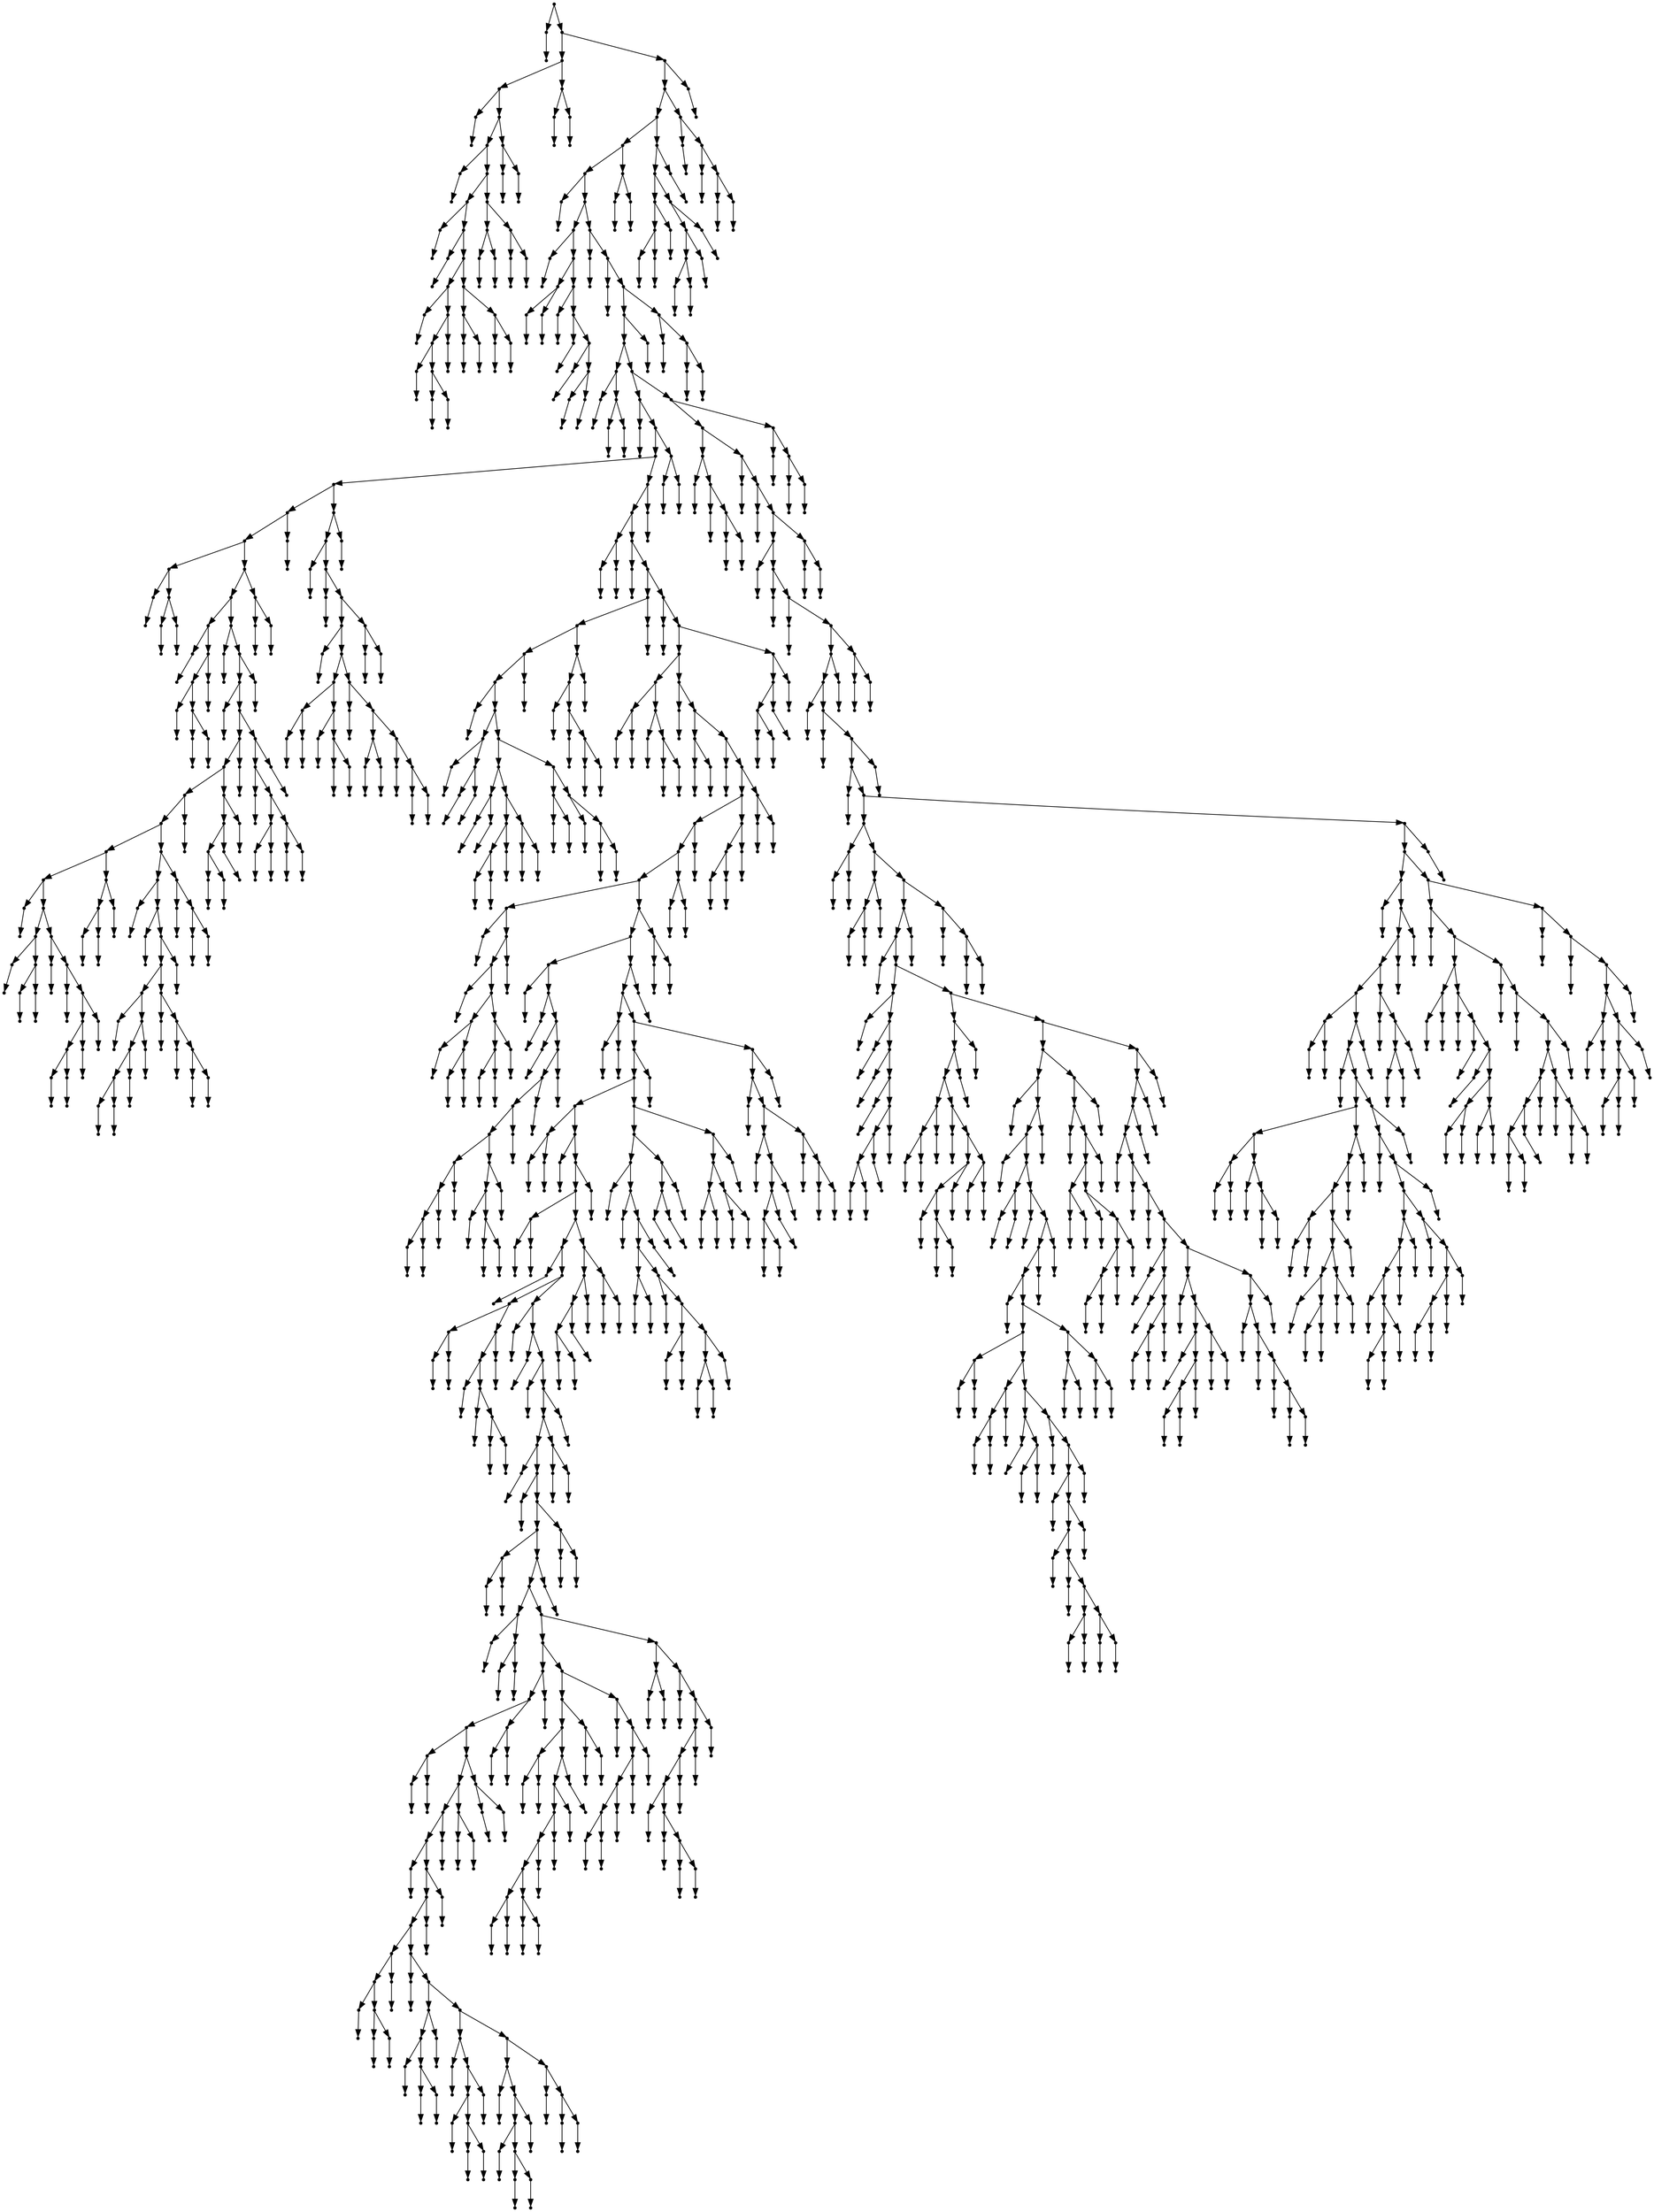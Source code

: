 digraph {
  1561 [shape=point];
  1 [shape=point];
  0 [shape=point];
  1560 [shape=point];
  63 [shape=point];
  57 [shape=point];
  3 [shape=point];
  2 [shape=point];
  56 [shape=point];
  50 [shape=point];
  5 [shape=point];
  4 [shape=point];
  49 [shape=point];
  37 [shape=point];
  7 [shape=point];
  6 [shape=point];
  36 [shape=point];
  9 [shape=point];
  8 [shape=point];
  35 [shape=point];
  23 [shape=point];
  11 [shape=point];
  10 [shape=point];
  22 [shape=point];
  19 [shape=point];
  13 [shape=point];
  12 [shape=point];
  18 [shape=point];
  15 [shape=point];
  14 [shape=point];
  17 [shape=point];
  16 [shape=point];
  21 [shape=point];
  20 [shape=point];
  34 [shape=point];
  28 [shape=point];
  25 [shape=point];
  24 [shape=point];
  27 [shape=point];
  26 [shape=point];
  33 [shape=point];
  30 [shape=point];
  29 [shape=point];
  32 [shape=point];
  31 [shape=point];
  48 [shape=point];
  42 [shape=point];
  39 [shape=point];
  38 [shape=point];
  41 [shape=point];
  40 [shape=point];
  47 [shape=point];
  44 [shape=point];
  43 [shape=point];
  46 [shape=point];
  45 [shape=point];
  55 [shape=point];
  52 [shape=point];
  51 [shape=point];
  54 [shape=point];
  53 [shape=point];
  62 [shape=point];
  59 [shape=point];
  58 [shape=point];
  61 [shape=point];
  60 [shape=point];
  1559 [shape=point];
  1556 [shape=point];
  1544 [shape=point];
  1520 [shape=point];
  1514 [shape=point];
  65 [shape=point];
  64 [shape=point];
  1513 [shape=point];
  88 [shape=point];
  67 [shape=point];
  66 [shape=point];
  87 [shape=point];
  72 [shape=point];
  69 [shape=point];
  68 [shape=point];
  71 [shape=point];
  70 [shape=point];
  86 [shape=point];
  74 [shape=point];
  73 [shape=point];
  85 [shape=point];
  76 [shape=point];
  75 [shape=point];
  84 [shape=point];
  78 [shape=point];
  77 [shape=point];
  83 [shape=point];
  80 [shape=point];
  79 [shape=point];
  82 [shape=point];
  81 [shape=point];
  1512 [shape=point];
  90 [shape=point];
  89 [shape=point];
  1511 [shape=point];
  92 [shape=point];
  91 [shape=point];
  1510 [shape=point];
  1501 [shape=point];
  1498 [shape=point];
  100 [shape=point];
  94 [shape=point];
  93 [shape=point];
  99 [shape=point];
  96 [shape=point];
  95 [shape=point];
  98 [shape=point];
  97 [shape=point];
  1497 [shape=point];
  939 [shape=point];
  102 [shape=point];
  101 [shape=point];
  938 [shape=point];
  932 [shape=point];
  314 [shape=point];
  263 [shape=point];
  260 [shape=point];
  110 [shape=point];
  104 [shape=point];
  103 [shape=point];
  109 [shape=point];
  106 [shape=point];
  105 [shape=point];
  108 [shape=point];
  107 [shape=point];
  259 [shape=point];
  253 [shape=point];
  124 [shape=point];
  112 [shape=point];
  111 [shape=point];
  123 [shape=point];
  120 [shape=point];
  114 [shape=point];
  113 [shape=point];
  119 [shape=point];
  116 [shape=point];
  115 [shape=point];
  118 [shape=point];
  117 [shape=point];
  122 [shape=point];
  121 [shape=point];
  252 [shape=point];
  126 [shape=point];
  125 [shape=point];
  251 [shape=point];
  248 [shape=point];
  128 [shape=point];
  127 [shape=point];
  247 [shape=point];
  229 [shape=point];
  226 [shape=point];
  214 [shape=point];
  211 [shape=point];
  166 [shape=point];
  157 [shape=point];
  130 [shape=point];
  129 [shape=point];
  156 [shape=point];
  138 [shape=point];
  132 [shape=point];
  131 [shape=point];
  137 [shape=point];
  134 [shape=point];
  133 [shape=point];
  136 [shape=point];
  135 [shape=point];
  155 [shape=point];
  140 [shape=point];
  139 [shape=point];
  154 [shape=point];
  142 [shape=point];
  141 [shape=point];
  153 [shape=point];
  150 [shape=point];
  147 [shape=point];
  144 [shape=point];
  143 [shape=point];
  146 [shape=point];
  145 [shape=point];
  149 [shape=point];
  148 [shape=point];
  152 [shape=point];
  151 [shape=point];
  165 [shape=point];
  162 [shape=point];
  159 [shape=point];
  158 [shape=point];
  161 [shape=point];
  160 [shape=point];
  164 [shape=point];
  163 [shape=point];
  210 [shape=point];
  201 [shape=point];
  168 [shape=point];
  167 [shape=point];
  200 [shape=point];
  170 [shape=point];
  169 [shape=point];
  199 [shape=point];
  196 [shape=point];
  184 [shape=point];
  172 [shape=point];
  171 [shape=point];
  183 [shape=point];
  180 [shape=point];
  177 [shape=point];
  174 [shape=point];
  173 [shape=point];
  176 [shape=point];
  175 [shape=point];
  179 [shape=point];
  178 [shape=point];
  182 [shape=point];
  181 [shape=point];
  195 [shape=point];
  186 [shape=point];
  185 [shape=point];
  194 [shape=point];
  188 [shape=point];
  187 [shape=point];
  193 [shape=point];
  190 [shape=point];
  189 [shape=point];
  192 [shape=point];
  191 [shape=point];
  198 [shape=point];
  197 [shape=point];
  209 [shape=point];
  203 [shape=point];
  202 [shape=point];
  208 [shape=point];
  205 [shape=point];
  204 [shape=point];
  207 [shape=point];
  206 [shape=point];
  213 [shape=point];
  212 [shape=point];
  225 [shape=point];
  222 [shape=point];
  219 [shape=point];
  216 [shape=point];
  215 [shape=point];
  218 [shape=point];
  217 [shape=point];
  221 [shape=point];
  220 [shape=point];
  224 [shape=point];
  223 [shape=point];
  228 [shape=point];
  227 [shape=point];
  246 [shape=point];
  243 [shape=point];
  231 [shape=point];
  230 [shape=point];
  242 [shape=point];
  236 [shape=point];
  233 [shape=point];
  232 [shape=point];
  235 [shape=point];
  234 [shape=point];
  241 [shape=point];
  238 [shape=point];
  237 [shape=point];
  240 [shape=point];
  239 [shape=point];
  245 [shape=point];
  244 [shape=point];
  250 [shape=point];
  249 [shape=point];
  258 [shape=point];
  255 [shape=point];
  254 [shape=point];
  257 [shape=point];
  256 [shape=point];
  262 [shape=point];
  261 [shape=point];
  313 [shape=point];
  310 [shape=point];
  265 [shape=point];
  264 [shape=point];
  309 [shape=point];
  267 [shape=point];
  266 [shape=point];
  308 [shape=point];
  302 [shape=point];
  269 [shape=point];
  268 [shape=point];
  301 [shape=point];
  283 [shape=point];
  274 [shape=point];
  271 [shape=point];
  270 [shape=point];
  273 [shape=point];
  272 [shape=point];
  282 [shape=point];
  276 [shape=point];
  275 [shape=point];
  281 [shape=point];
  278 [shape=point];
  277 [shape=point];
  280 [shape=point];
  279 [shape=point];
  300 [shape=point];
  285 [shape=point];
  284 [shape=point];
  299 [shape=point];
  290 [shape=point];
  287 [shape=point];
  286 [shape=point];
  289 [shape=point];
  288 [shape=point];
  298 [shape=point];
  292 [shape=point];
  291 [shape=point];
  297 [shape=point];
  294 [shape=point];
  293 [shape=point];
  296 [shape=point];
  295 [shape=point];
  307 [shape=point];
  304 [shape=point];
  303 [shape=point];
  306 [shape=point];
  305 [shape=point];
  312 [shape=point];
  311 [shape=point];
  931 [shape=point];
  928 [shape=point];
  319 [shape=point];
  316 [shape=point];
  315 [shape=point];
  318 [shape=point];
  317 [shape=point];
  927 [shape=point];
  321 [shape=point];
  320 [shape=point];
  926 [shape=point];
  389 [shape=point];
  386 [shape=point];
  371 [shape=point];
  368 [shape=point];
  323 [shape=point];
  322 [shape=point];
  367 [shape=point];
  331 [shape=point];
  325 [shape=point];
  324 [shape=point];
  330 [shape=point];
  327 [shape=point];
  326 [shape=point];
  329 [shape=point];
  328 [shape=point];
  366 [shape=point];
  351 [shape=point];
  336 [shape=point];
  333 [shape=point];
  332 [shape=point];
  335 [shape=point];
  334 [shape=point];
  350 [shape=point];
  344 [shape=point];
  341 [shape=point];
  338 [shape=point];
  337 [shape=point];
  340 [shape=point];
  339 [shape=point];
  343 [shape=point];
  342 [shape=point];
  349 [shape=point];
  346 [shape=point];
  345 [shape=point];
  348 [shape=point];
  347 [shape=point];
  365 [shape=point];
  356 [shape=point];
  353 [shape=point];
  352 [shape=point];
  355 [shape=point];
  354 [shape=point];
  364 [shape=point];
  358 [shape=point];
  357 [shape=point];
  363 [shape=point];
  360 [shape=point];
  359 [shape=point];
  362 [shape=point];
  361 [shape=point];
  370 [shape=point];
  369 [shape=point];
  385 [shape=point];
  382 [shape=point];
  373 [shape=point];
  372 [shape=point];
  381 [shape=point];
  375 [shape=point];
  374 [shape=point];
  380 [shape=point];
  377 [shape=point];
  376 [shape=point];
  379 [shape=point];
  378 [shape=point];
  384 [shape=point];
  383 [shape=point];
  388 [shape=point];
  387 [shape=point];
  925 [shape=point];
  391 [shape=point];
  390 [shape=point];
  924 [shape=point];
  912 [shape=point];
  405 [shape=point];
  396 [shape=point];
  393 [shape=point];
  392 [shape=point];
  395 [shape=point];
  394 [shape=point];
  404 [shape=point];
  398 [shape=point];
  397 [shape=point];
  403 [shape=point];
  400 [shape=point];
  399 [shape=point];
  402 [shape=point];
  401 [shape=point];
  911 [shape=point];
  407 [shape=point];
  406 [shape=point];
  910 [shape=point];
  412 [shape=point];
  409 [shape=point];
  408 [shape=point];
  411 [shape=point];
  410 [shape=point];
  909 [shape=point];
  414 [shape=point];
  413 [shape=point];
  908 [shape=point];
  902 [shape=point];
  893 [shape=point];
  890 [shape=point];
  884 [shape=point];
  440 [shape=point];
  416 [shape=point];
  415 [shape=point];
  439 [shape=point];
  436 [shape=point];
  418 [shape=point];
  417 [shape=point];
  435 [shape=point];
  426 [shape=point];
  420 [shape=point];
  419 [shape=point];
  425 [shape=point];
  422 [shape=point];
  421 [shape=point];
  424 [shape=point];
  423 [shape=point];
  434 [shape=point];
  431 [shape=point];
  428 [shape=point];
  427 [shape=point];
  430 [shape=point];
  429 [shape=point];
  433 [shape=point];
  432 [shape=point];
  438 [shape=point];
  437 [shape=point];
  883 [shape=point];
  877 [shape=point];
  481 [shape=point];
  442 [shape=point];
  441 [shape=point];
  480 [shape=point];
  444 [shape=point];
  443 [shape=point];
  479 [shape=point];
  446 [shape=point];
  445 [shape=point];
  478 [shape=point];
  475 [shape=point];
  472 [shape=point];
  469 [shape=point];
  457 [shape=point];
  454 [shape=point];
  451 [shape=point];
  448 [shape=point];
  447 [shape=point];
  450 [shape=point];
  449 [shape=point];
  453 [shape=point];
  452 [shape=point];
  456 [shape=point];
  455 [shape=point];
  468 [shape=point];
  465 [shape=point];
  459 [shape=point];
  458 [shape=point];
  464 [shape=point];
  461 [shape=point];
  460 [shape=point];
  463 [shape=point];
  462 [shape=point];
  467 [shape=point];
  466 [shape=point];
  471 [shape=point];
  470 [shape=point];
  474 [shape=point];
  473 [shape=point];
  477 [shape=point];
  476 [shape=point];
  876 [shape=point];
  873 [shape=point];
  486 [shape=point];
  483 [shape=point];
  482 [shape=point];
  485 [shape=point];
  484 [shape=point];
  872 [shape=point];
  842 [shape=point];
  839 [shape=point];
  782 [shape=point];
  491 [shape=point];
  488 [shape=point];
  487 [shape=point];
  490 [shape=point];
  489 [shape=point];
  781 [shape=point];
  493 [shape=point];
  492 [shape=point];
  780 [shape=point];
  777 [shape=point];
  498 [shape=point];
  495 [shape=point];
  494 [shape=point];
  497 [shape=point];
  496 [shape=point];
  776 [shape=point];
  758 [shape=point];
  500 [shape=point];
  499 [shape=point];
  757 [shape=point];
  520 [shape=point];
  505 [shape=point];
  502 [shape=point];
  501 [shape=point];
  504 [shape=point];
  503 [shape=point];
  519 [shape=point];
  516 [shape=point];
  507 [shape=point];
  506 [shape=point];
  515 [shape=point];
  509 [shape=point];
  508 [shape=point];
  514 [shape=point];
  511 [shape=point];
  510 [shape=point];
  513 [shape=point];
  512 [shape=point];
  518 [shape=point];
  517 [shape=point];
  756 [shape=point];
  522 [shape=point];
  521 [shape=point];
  755 [shape=point];
  524 [shape=point];
  523 [shape=point];
  754 [shape=point];
  526 [shape=point];
  525 [shape=point];
  753 [shape=point];
  750 [shape=point];
  744 [shape=point];
  528 [shape=point];
  527 [shape=point];
  743 [shape=point];
  530 [shape=point];
  529 [shape=point];
  742 [shape=point];
  736 [shape=point];
  535 [shape=point];
  532 [shape=point];
  531 [shape=point];
  534 [shape=point];
  533 [shape=point];
  735 [shape=point];
  732 [shape=point];
  543 [shape=point];
  537 [shape=point];
  536 [shape=point];
  542 [shape=point];
  539 [shape=point];
  538 [shape=point];
  541 [shape=point];
  540 [shape=point];
  731 [shape=point];
  701 [shape=point];
  647 [shape=point];
  644 [shape=point];
  638 [shape=point];
  548 [shape=point];
  545 [shape=point];
  544 [shape=point];
  547 [shape=point];
  546 [shape=point];
  637 [shape=point];
  631 [shape=point];
  625 [shape=point];
  622 [shape=point];
  550 [shape=point];
  549 [shape=point];
  621 [shape=point];
  618 [shape=point];
  615 [shape=point];
  561 [shape=point];
  558 [shape=point];
  552 [shape=point];
  551 [shape=point];
  557 [shape=point];
  554 [shape=point];
  553 [shape=point];
  556 [shape=point];
  555 [shape=point];
  560 [shape=point];
  559 [shape=point];
  614 [shape=point];
  563 [shape=point];
  562 [shape=point];
  613 [shape=point];
  574 [shape=point];
  571 [shape=point];
  565 [shape=point];
  564 [shape=point];
  570 [shape=point];
  567 [shape=point];
  566 [shape=point];
  569 [shape=point];
  568 [shape=point];
  573 [shape=point];
  572 [shape=point];
  612 [shape=point];
  588 [shape=point];
  576 [shape=point];
  575 [shape=point];
  587 [shape=point];
  584 [shape=point];
  578 [shape=point];
  577 [shape=point];
  583 [shape=point];
  580 [shape=point];
  579 [shape=point];
  582 [shape=point];
  581 [shape=point];
  586 [shape=point];
  585 [shape=point];
  611 [shape=point];
  602 [shape=point];
  590 [shape=point];
  589 [shape=point];
  601 [shape=point];
  598 [shape=point];
  592 [shape=point];
  591 [shape=point];
  597 [shape=point];
  594 [shape=point];
  593 [shape=point];
  596 [shape=point];
  595 [shape=point];
  600 [shape=point];
  599 [shape=point];
  610 [shape=point];
  604 [shape=point];
  603 [shape=point];
  609 [shape=point];
  606 [shape=point];
  605 [shape=point];
  608 [shape=point];
  607 [shape=point];
  617 [shape=point];
  616 [shape=point];
  620 [shape=point];
  619 [shape=point];
  624 [shape=point];
  623 [shape=point];
  630 [shape=point];
  627 [shape=point];
  626 [shape=point];
  629 [shape=point];
  628 [shape=point];
  636 [shape=point];
  633 [shape=point];
  632 [shape=point];
  635 [shape=point];
  634 [shape=point];
  643 [shape=point];
  640 [shape=point];
  639 [shape=point];
  642 [shape=point];
  641 [shape=point];
  646 [shape=point];
  645 [shape=point];
  700 [shape=point];
  682 [shape=point];
  676 [shape=point];
  652 [shape=point];
  649 [shape=point];
  648 [shape=point];
  651 [shape=point];
  650 [shape=point];
  675 [shape=point];
  672 [shape=point];
  669 [shape=point];
  666 [shape=point];
  663 [shape=point];
  657 [shape=point];
  654 [shape=point];
  653 [shape=point];
  656 [shape=point];
  655 [shape=point];
  662 [shape=point];
  659 [shape=point];
  658 [shape=point];
  661 [shape=point];
  660 [shape=point];
  665 [shape=point];
  664 [shape=point];
  668 [shape=point];
  667 [shape=point];
  671 [shape=point];
  670 [shape=point];
  674 [shape=point];
  673 [shape=point];
  681 [shape=point];
  678 [shape=point];
  677 [shape=point];
  680 [shape=point];
  679 [shape=point];
  699 [shape=point];
  684 [shape=point];
  683 [shape=point];
  698 [shape=point];
  695 [shape=point];
  692 [shape=point];
  689 [shape=point];
  686 [shape=point];
  685 [shape=point];
  688 [shape=point];
  687 [shape=point];
  691 [shape=point];
  690 [shape=point];
  694 [shape=point];
  693 [shape=point];
  697 [shape=point];
  696 [shape=point];
  730 [shape=point];
  706 [shape=point];
  703 [shape=point];
  702 [shape=point];
  705 [shape=point];
  704 [shape=point];
  729 [shape=point];
  708 [shape=point];
  707 [shape=point];
  728 [shape=point];
  725 [shape=point];
  722 [shape=point];
  719 [shape=point];
  710 [shape=point];
  709 [shape=point];
  718 [shape=point];
  712 [shape=point];
  711 [shape=point];
  717 [shape=point];
  714 [shape=point];
  713 [shape=point];
  716 [shape=point];
  715 [shape=point];
  721 [shape=point];
  720 [shape=point];
  724 [shape=point];
  723 [shape=point];
  727 [shape=point];
  726 [shape=point];
  734 [shape=point];
  733 [shape=point];
  741 [shape=point];
  738 [shape=point];
  737 [shape=point];
  740 [shape=point];
  739 [shape=point];
  749 [shape=point];
  746 [shape=point];
  745 [shape=point];
  748 [shape=point];
  747 [shape=point];
  752 [shape=point];
  751 [shape=point];
  775 [shape=point];
  769 [shape=point];
  766 [shape=point];
  763 [shape=point];
  760 [shape=point];
  759 [shape=point];
  762 [shape=point];
  761 [shape=point];
  765 [shape=point];
  764 [shape=point];
  768 [shape=point];
  767 [shape=point];
  774 [shape=point];
  771 [shape=point];
  770 [shape=point];
  773 [shape=point];
  772 [shape=point];
  779 [shape=point];
  778 [shape=point];
  838 [shape=point];
  823 [shape=point];
  814 [shape=point];
  784 [shape=point];
  783 [shape=point];
  813 [shape=point];
  786 [shape=point];
  785 [shape=point];
  812 [shape=point];
  809 [shape=point];
  791 [shape=point];
  788 [shape=point];
  787 [shape=point];
  790 [shape=point];
  789 [shape=point];
  808 [shape=point];
  793 [shape=point];
  792 [shape=point];
  807 [shape=point];
  798 [shape=point];
  795 [shape=point];
  794 [shape=point];
  797 [shape=point];
  796 [shape=point];
  806 [shape=point];
  803 [shape=point];
  800 [shape=point];
  799 [shape=point];
  802 [shape=point];
  801 [shape=point];
  805 [shape=point];
  804 [shape=point];
  811 [shape=point];
  810 [shape=point];
  822 [shape=point];
  819 [shape=point];
  816 [shape=point];
  815 [shape=point];
  818 [shape=point];
  817 [shape=point];
  821 [shape=point];
  820 [shape=point];
  837 [shape=point];
  834 [shape=point];
  828 [shape=point];
  825 [shape=point];
  824 [shape=point];
  827 [shape=point];
  826 [shape=point];
  833 [shape=point];
  830 [shape=point];
  829 [shape=point];
  832 [shape=point];
  831 [shape=point];
  836 [shape=point];
  835 [shape=point];
  841 [shape=point];
  840 [shape=point];
  871 [shape=point];
  868 [shape=point];
  844 [shape=point];
  843 [shape=point];
  867 [shape=point];
  858 [shape=point];
  846 [shape=point];
  845 [shape=point];
  857 [shape=point];
  854 [shape=point];
  851 [shape=point];
  848 [shape=point];
  847 [shape=point];
  850 [shape=point];
  849 [shape=point];
  853 [shape=point];
  852 [shape=point];
  856 [shape=point];
  855 [shape=point];
  866 [shape=point];
  860 [shape=point];
  859 [shape=point];
  865 [shape=point];
  862 [shape=point];
  861 [shape=point];
  864 [shape=point];
  863 [shape=point];
  870 [shape=point];
  869 [shape=point];
  875 [shape=point];
  874 [shape=point];
  882 [shape=point];
  879 [shape=point];
  878 [shape=point];
  881 [shape=point];
  880 [shape=point];
  889 [shape=point];
  886 [shape=point];
  885 [shape=point];
  888 [shape=point];
  887 [shape=point];
  892 [shape=point];
  891 [shape=point];
  901 [shape=point];
  898 [shape=point];
  895 [shape=point];
  894 [shape=point];
  897 [shape=point];
  896 [shape=point];
  900 [shape=point];
  899 [shape=point];
  907 [shape=point];
  904 [shape=point];
  903 [shape=point];
  906 [shape=point];
  905 [shape=point];
  923 [shape=point];
  920 [shape=point];
  917 [shape=point];
  914 [shape=point];
  913 [shape=point];
  916 [shape=point];
  915 [shape=point];
  919 [shape=point];
  918 [shape=point];
  922 [shape=point];
  921 [shape=point];
  930 [shape=point];
  929 [shape=point];
  937 [shape=point];
  934 [shape=point];
  933 [shape=point];
  936 [shape=point];
  935 [shape=point];
  1496 [shape=point];
  1487 [shape=point];
  950 [shape=point];
  941 [shape=point];
  940 [shape=point];
  949 [shape=point];
  943 [shape=point];
  942 [shape=point];
  948 [shape=point];
  945 [shape=point];
  944 [shape=point];
  947 [shape=point];
  946 [shape=point];
  1486 [shape=point];
  952 [shape=point];
  951 [shape=point];
  1485 [shape=point];
  954 [shape=point];
  953 [shape=point];
  1484 [shape=point];
  1478 [shape=point];
  956 [shape=point];
  955 [shape=point];
  1477 [shape=point];
  958 [shape=point];
  957 [shape=point];
  1476 [shape=point];
  960 [shape=point];
  959 [shape=point];
  1475 [shape=point];
  1469 [shape=point];
  1466 [shape=point];
  962 [shape=point];
  961 [shape=point];
  1465 [shape=point];
  964 [shape=point];
  963 [shape=point];
  1464 [shape=point];
  1461 [shape=point];
  966 [shape=point];
  965 [shape=point];
  1460 [shape=point];
  1250 [shape=point];
  971 [shape=point];
  968 [shape=point];
  967 [shape=point];
  970 [shape=point];
  969 [shape=point];
  1249 [shape=point];
  979 [shape=point];
  976 [shape=point];
  973 [shape=point];
  972 [shape=point];
  975 [shape=point];
  974 [shape=point];
  978 [shape=point];
  977 [shape=point];
  1248 [shape=point];
  1239 [shape=point];
  1236 [shape=point];
  981 [shape=point];
  980 [shape=point];
  1235 [shape=point];
  1004 [shape=point];
  983 [shape=point];
  982 [shape=point];
  1003 [shape=point];
  985 [shape=point];
  984 [shape=point];
  1002 [shape=point];
  987 [shape=point];
  986 [shape=point];
  1001 [shape=point];
  989 [shape=point];
  988 [shape=point];
  1000 [shape=point];
  997 [shape=point];
  994 [shape=point];
  991 [shape=point];
  990 [shape=point];
  993 [shape=point];
  992 [shape=point];
  996 [shape=point];
  995 [shape=point];
  999 [shape=point];
  998 [shape=point];
  1234 [shape=point];
  1039 [shape=point];
  1036 [shape=point];
  1033 [shape=point];
  1012 [shape=point];
  1009 [shape=point];
  1006 [shape=point];
  1005 [shape=point];
  1008 [shape=point];
  1007 [shape=point];
  1011 [shape=point];
  1010 [shape=point];
  1032 [shape=point];
  1014 [shape=point];
  1013 [shape=point];
  1031 [shape=point];
  1025 [shape=point];
  1022 [shape=point];
  1016 [shape=point];
  1015 [shape=point];
  1021 [shape=point];
  1018 [shape=point];
  1017 [shape=point];
  1020 [shape=point];
  1019 [shape=point];
  1024 [shape=point];
  1023 [shape=point];
  1030 [shape=point];
  1027 [shape=point];
  1026 [shape=point];
  1029 [shape=point];
  1028 [shape=point];
  1035 [shape=point];
  1034 [shape=point];
  1038 [shape=point];
  1037 [shape=point];
  1233 [shape=point];
  1161 [shape=point];
  1131 [shape=point];
  1041 [shape=point];
  1040 [shape=point];
  1130 [shape=point];
  1127 [shape=point];
  1043 [shape=point];
  1042 [shape=point];
  1126 [shape=point];
  1048 [shape=point];
  1045 [shape=point];
  1044 [shape=point];
  1047 [shape=point];
  1046 [shape=point];
  1125 [shape=point];
  1050 [shape=point];
  1049 [shape=point];
  1124 [shape=point];
  1121 [shape=point];
  1118 [shape=point];
  1052 [shape=point];
  1051 [shape=point];
  1117 [shape=point];
  1105 [shape=point];
  1057 [shape=point];
  1054 [shape=point];
  1053 [shape=point];
  1056 [shape=point];
  1055 [shape=point];
  1104 [shape=point];
  1065 [shape=point];
  1062 [shape=point];
  1059 [shape=point];
  1058 [shape=point];
  1061 [shape=point];
  1060 [shape=point];
  1064 [shape=point];
  1063 [shape=point];
  1103 [shape=point];
  1073 [shape=point];
  1067 [shape=point];
  1066 [shape=point];
  1072 [shape=point];
  1069 [shape=point];
  1068 [shape=point];
  1071 [shape=point];
  1070 [shape=point];
  1102 [shape=point];
  1075 [shape=point];
  1074 [shape=point];
  1101 [shape=point];
  1098 [shape=point];
  1077 [shape=point];
  1076 [shape=point];
  1097 [shape=point];
  1094 [shape=point];
  1079 [shape=point];
  1078 [shape=point];
  1093 [shape=point];
  1081 [shape=point];
  1080 [shape=point];
  1092 [shape=point];
  1086 [shape=point];
  1083 [shape=point];
  1082 [shape=point];
  1085 [shape=point];
  1084 [shape=point];
  1091 [shape=point];
  1088 [shape=point];
  1087 [shape=point];
  1090 [shape=point];
  1089 [shape=point];
  1096 [shape=point];
  1095 [shape=point];
  1100 [shape=point];
  1099 [shape=point];
  1116 [shape=point];
  1110 [shape=point];
  1107 [shape=point];
  1106 [shape=point];
  1109 [shape=point];
  1108 [shape=point];
  1115 [shape=point];
  1112 [shape=point];
  1111 [shape=point];
  1114 [shape=point];
  1113 [shape=point];
  1120 [shape=point];
  1119 [shape=point];
  1123 [shape=point];
  1122 [shape=point];
  1129 [shape=point];
  1128 [shape=point];
  1160 [shape=point];
  1157 [shape=point];
  1133 [shape=point];
  1132 [shape=point];
  1156 [shape=point];
  1153 [shape=point];
  1138 [shape=point];
  1135 [shape=point];
  1134 [shape=point];
  1137 [shape=point];
  1136 [shape=point];
  1152 [shape=point];
  1140 [shape=point];
  1139 [shape=point];
  1151 [shape=point];
  1148 [shape=point];
  1145 [shape=point];
  1142 [shape=point];
  1141 [shape=point];
  1144 [shape=point];
  1143 [shape=point];
  1147 [shape=point];
  1146 [shape=point];
  1150 [shape=point];
  1149 [shape=point];
  1155 [shape=point];
  1154 [shape=point];
  1159 [shape=point];
  1158 [shape=point];
  1232 [shape=point];
  1229 [shape=point];
  1226 [shape=point];
  1223 [shape=point];
  1163 [shape=point];
  1162 [shape=point];
  1222 [shape=point];
  1165 [shape=point];
  1164 [shape=point];
  1221 [shape=point];
  1167 [shape=point];
  1166 [shape=point];
  1220 [shape=point];
  1181 [shape=point];
  1169 [shape=point];
  1168 [shape=point];
  1180 [shape=point];
  1171 [shape=point];
  1170 [shape=point];
  1179 [shape=point];
  1176 [shape=point];
  1173 [shape=point];
  1172 [shape=point];
  1175 [shape=point];
  1174 [shape=point];
  1178 [shape=point];
  1177 [shape=point];
  1219 [shape=point];
  1201 [shape=point];
  1183 [shape=point];
  1182 [shape=point];
  1200 [shape=point];
  1194 [shape=point];
  1185 [shape=point];
  1184 [shape=point];
  1193 [shape=point];
  1190 [shape=point];
  1187 [shape=point];
  1186 [shape=point];
  1189 [shape=point];
  1188 [shape=point];
  1192 [shape=point];
  1191 [shape=point];
  1199 [shape=point];
  1196 [shape=point];
  1195 [shape=point];
  1198 [shape=point];
  1197 [shape=point];
  1218 [shape=point];
  1215 [shape=point];
  1203 [shape=point];
  1202 [shape=point];
  1214 [shape=point];
  1205 [shape=point];
  1204 [shape=point];
  1213 [shape=point];
  1207 [shape=point];
  1206 [shape=point];
  1212 [shape=point];
  1209 [shape=point];
  1208 [shape=point];
  1211 [shape=point];
  1210 [shape=point];
  1217 [shape=point];
  1216 [shape=point];
  1225 [shape=point];
  1224 [shape=point];
  1228 [shape=point];
  1227 [shape=point];
  1231 [shape=point];
  1230 [shape=point];
  1238 [shape=point];
  1237 [shape=point];
  1247 [shape=point];
  1241 [shape=point];
  1240 [shape=point];
  1246 [shape=point];
  1243 [shape=point];
  1242 [shape=point];
  1245 [shape=point];
  1244 [shape=point];
  1459 [shape=point];
  1456 [shape=point];
  1369 [shape=point];
  1252 [shape=point];
  1251 [shape=point];
  1368 [shape=point];
  1365 [shape=point];
  1362 [shape=point];
  1350 [shape=point];
  1257 [shape=point];
  1254 [shape=point];
  1253 [shape=point];
  1256 [shape=point];
  1255 [shape=point];
  1349 [shape=point];
  1346 [shape=point];
  1259 [shape=point];
  1258 [shape=point];
  1345 [shape=point];
  1303 [shape=point];
  1273 [shape=point];
  1264 [shape=point];
  1261 [shape=point];
  1260 [shape=point];
  1263 [shape=point];
  1262 [shape=point];
  1272 [shape=point];
  1266 [shape=point];
  1265 [shape=point];
  1271 [shape=point];
  1268 [shape=point];
  1267 [shape=point];
  1270 [shape=point];
  1269 [shape=point];
  1302 [shape=point];
  1299 [shape=point];
  1296 [shape=point];
  1278 [shape=point];
  1275 [shape=point];
  1274 [shape=point];
  1277 [shape=point];
  1276 [shape=point];
  1295 [shape=point];
  1292 [shape=point];
  1286 [shape=point];
  1280 [shape=point];
  1279 [shape=point];
  1285 [shape=point];
  1282 [shape=point];
  1281 [shape=point];
  1284 [shape=point];
  1283 [shape=point];
  1291 [shape=point];
  1288 [shape=point];
  1287 [shape=point];
  1290 [shape=point];
  1289 [shape=point];
  1294 [shape=point];
  1293 [shape=point];
  1298 [shape=point];
  1297 [shape=point];
  1301 [shape=point];
  1300 [shape=point];
  1344 [shape=point];
  1341 [shape=point];
  1305 [shape=point];
  1304 [shape=point];
  1340 [shape=point];
  1337 [shape=point];
  1322 [shape=point];
  1319 [shape=point];
  1316 [shape=point];
  1307 [shape=point];
  1306 [shape=point];
  1315 [shape=point];
  1312 [shape=point];
  1309 [shape=point];
  1308 [shape=point];
  1311 [shape=point];
  1310 [shape=point];
  1314 [shape=point];
  1313 [shape=point];
  1318 [shape=point];
  1317 [shape=point];
  1321 [shape=point];
  1320 [shape=point];
  1336 [shape=point];
  1324 [shape=point];
  1323 [shape=point];
  1335 [shape=point];
  1332 [shape=point];
  1329 [shape=point];
  1326 [shape=point];
  1325 [shape=point];
  1328 [shape=point];
  1327 [shape=point];
  1331 [shape=point];
  1330 [shape=point];
  1334 [shape=point];
  1333 [shape=point];
  1339 [shape=point];
  1338 [shape=point];
  1343 [shape=point];
  1342 [shape=point];
  1348 [shape=point];
  1347 [shape=point];
  1361 [shape=point];
  1352 [shape=point];
  1351 [shape=point];
  1360 [shape=point];
  1357 [shape=point];
  1354 [shape=point];
  1353 [shape=point];
  1356 [shape=point];
  1355 [shape=point];
  1359 [shape=point];
  1358 [shape=point];
  1364 [shape=point];
  1363 [shape=point];
  1367 [shape=point];
  1366 [shape=point];
  1455 [shape=point];
  1428 [shape=point];
  1371 [shape=point];
  1370 [shape=point];
  1427 [shape=point];
  1397 [shape=point];
  1376 [shape=point];
  1373 [shape=point];
  1372 [shape=point];
  1375 [shape=point];
  1374 [shape=point];
  1396 [shape=point];
  1378 [shape=point];
  1377 [shape=point];
  1395 [shape=point];
  1380 [shape=point];
  1379 [shape=point];
  1394 [shape=point];
  1382 [shape=point];
  1381 [shape=point];
  1393 [shape=point];
  1387 [shape=point];
  1384 [shape=point];
  1383 [shape=point];
  1386 [shape=point];
  1385 [shape=point];
  1392 [shape=point];
  1389 [shape=point];
  1388 [shape=point];
  1391 [shape=point];
  1390 [shape=point];
  1426 [shape=point];
  1399 [shape=point];
  1398 [shape=point];
  1425 [shape=point];
  1401 [shape=point];
  1400 [shape=point];
  1424 [shape=point];
  1421 [shape=point];
  1412 [shape=point];
  1409 [shape=point];
  1406 [shape=point];
  1403 [shape=point];
  1402 [shape=point];
  1405 [shape=point];
  1404 [shape=point];
  1408 [shape=point];
  1407 [shape=point];
  1411 [shape=point];
  1410 [shape=point];
  1420 [shape=point];
  1414 [shape=point];
  1413 [shape=point];
  1419 [shape=point];
  1416 [shape=point];
  1415 [shape=point];
  1418 [shape=point];
  1417 [shape=point];
  1423 [shape=point];
  1422 [shape=point];
  1454 [shape=point];
  1430 [shape=point];
  1429 [shape=point];
  1453 [shape=point];
  1432 [shape=point];
  1431 [shape=point];
  1452 [shape=point];
  1449 [shape=point];
  1437 [shape=point];
  1434 [shape=point];
  1433 [shape=point];
  1436 [shape=point];
  1435 [shape=point];
  1448 [shape=point];
  1445 [shape=point];
  1442 [shape=point];
  1439 [shape=point];
  1438 [shape=point];
  1441 [shape=point];
  1440 [shape=point];
  1444 [shape=point];
  1443 [shape=point];
  1447 [shape=point];
  1446 [shape=point];
  1451 [shape=point];
  1450 [shape=point];
  1458 [shape=point];
  1457 [shape=point];
  1463 [shape=point];
  1462 [shape=point];
  1468 [shape=point];
  1467 [shape=point];
  1474 [shape=point];
  1471 [shape=point];
  1470 [shape=point];
  1473 [shape=point];
  1472 [shape=point];
  1483 [shape=point];
  1480 [shape=point];
  1479 [shape=point];
  1482 [shape=point];
  1481 [shape=point];
  1495 [shape=point];
  1489 [shape=point];
  1488 [shape=point];
  1494 [shape=point];
  1491 [shape=point];
  1490 [shape=point];
  1493 [shape=point];
  1492 [shape=point];
  1500 [shape=point];
  1499 [shape=point];
  1509 [shape=point];
  1503 [shape=point];
  1502 [shape=point];
  1508 [shape=point];
  1505 [shape=point];
  1504 [shape=point];
  1507 [shape=point];
  1506 [shape=point];
  1519 [shape=point];
  1516 [shape=point];
  1515 [shape=point];
  1518 [shape=point];
  1517 [shape=point];
  1543 [shape=point];
  1540 [shape=point];
  1528 [shape=point];
  1525 [shape=point];
  1522 [shape=point];
  1521 [shape=point];
  1524 [shape=point];
  1523 [shape=point];
  1527 [shape=point];
  1526 [shape=point];
  1539 [shape=point];
  1536 [shape=point];
  1533 [shape=point];
  1530 [shape=point];
  1529 [shape=point];
  1532 [shape=point];
  1531 [shape=point];
  1535 [shape=point];
  1534 [shape=point];
  1538 [shape=point];
  1537 [shape=point];
  1542 [shape=point];
  1541 [shape=point];
  1555 [shape=point];
  1546 [shape=point];
  1545 [shape=point];
  1554 [shape=point];
  1548 [shape=point];
  1547 [shape=point];
  1553 [shape=point];
  1550 [shape=point];
  1549 [shape=point];
  1552 [shape=point];
  1551 [shape=point];
  1558 [shape=point];
  1557 [shape=point];
1561 -> 1;
1 -> 0;
1561 -> 1560;
1560 -> 63;
63 -> 57;
57 -> 3;
3 -> 2;
57 -> 56;
56 -> 50;
50 -> 5;
5 -> 4;
50 -> 49;
49 -> 37;
37 -> 7;
7 -> 6;
37 -> 36;
36 -> 9;
9 -> 8;
36 -> 35;
35 -> 23;
23 -> 11;
11 -> 10;
23 -> 22;
22 -> 19;
19 -> 13;
13 -> 12;
19 -> 18;
18 -> 15;
15 -> 14;
18 -> 17;
17 -> 16;
22 -> 21;
21 -> 20;
35 -> 34;
34 -> 28;
28 -> 25;
25 -> 24;
28 -> 27;
27 -> 26;
34 -> 33;
33 -> 30;
30 -> 29;
33 -> 32;
32 -> 31;
49 -> 48;
48 -> 42;
42 -> 39;
39 -> 38;
42 -> 41;
41 -> 40;
48 -> 47;
47 -> 44;
44 -> 43;
47 -> 46;
46 -> 45;
56 -> 55;
55 -> 52;
52 -> 51;
55 -> 54;
54 -> 53;
63 -> 62;
62 -> 59;
59 -> 58;
62 -> 61;
61 -> 60;
1560 -> 1559;
1559 -> 1556;
1556 -> 1544;
1544 -> 1520;
1520 -> 1514;
1514 -> 65;
65 -> 64;
1514 -> 1513;
1513 -> 88;
88 -> 67;
67 -> 66;
88 -> 87;
87 -> 72;
72 -> 69;
69 -> 68;
72 -> 71;
71 -> 70;
87 -> 86;
86 -> 74;
74 -> 73;
86 -> 85;
85 -> 76;
76 -> 75;
85 -> 84;
84 -> 78;
78 -> 77;
84 -> 83;
83 -> 80;
80 -> 79;
83 -> 82;
82 -> 81;
1513 -> 1512;
1512 -> 90;
90 -> 89;
1512 -> 1511;
1511 -> 92;
92 -> 91;
1511 -> 1510;
1510 -> 1501;
1501 -> 1498;
1498 -> 100;
100 -> 94;
94 -> 93;
100 -> 99;
99 -> 96;
96 -> 95;
99 -> 98;
98 -> 97;
1498 -> 1497;
1497 -> 939;
939 -> 102;
102 -> 101;
939 -> 938;
938 -> 932;
932 -> 314;
314 -> 263;
263 -> 260;
260 -> 110;
110 -> 104;
104 -> 103;
110 -> 109;
109 -> 106;
106 -> 105;
109 -> 108;
108 -> 107;
260 -> 259;
259 -> 253;
253 -> 124;
124 -> 112;
112 -> 111;
124 -> 123;
123 -> 120;
120 -> 114;
114 -> 113;
120 -> 119;
119 -> 116;
116 -> 115;
119 -> 118;
118 -> 117;
123 -> 122;
122 -> 121;
253 -> 252;
252 -> 126;
126 -> 125;
252 -> 251;
251 -> 248;
248 -> 128;
128 -> 127;
248 -> 247;
247 -> 229;
229 -> 226;
226 -> 214;
214 -> 211;
211 -> 166;
166 -> 157;
157 -> 130;
130 -> 129;
157 -> 156;
156 -> 138;
138 -> 132;
132 -> 131;
138 -> 137;
137 -> 134;
134 -> 133;
137 -> 136;
136 -> 135;
156 -> 155;
155 -> 140;
140 -> 139;
155 -> 154;
154 -> 142;
142 -> 141;
154 -> 153;
153 -> 150;
150 -> 147;
147 -> 144;
144 -> 143;
147 -> 146;
146 -> 145;
150 -> 149;
149 -> 148;
153 -> 152;
152 -> 151;
166 -> 165;
165 -> 162;
162 -> 159;
159 -> 158;
162 -> 161;
161 -> 160;
165 -> 164;
164 -> 163;
211 -> 210;
210 -> 201;
201 -> 168;
168 -> 167;
201 -> 200;
200 -> 170;
170 -> 169;
200 -> 199;
199 -> 196;
196 -> 184;
184 -> 172;
172 -> 171;
184 -> 183;
183 -> 180;
180 -> 177;
177 -> 174;
174 -> 173;
177 -> 176;
176 -> 175;
180 -> 179;
179 -> 178;
183 -> 182;
182 -> 181;
196 -> 195;
195 -> 186;
186 -> 185;
195 -> 194;
194 -> 188;
188 -> 187;
194 -> 193;
193 -> 190;
190 -> 189;
193 -> 192;
192 -> 191;
199 -> 198;
198 -> 197;
210 -> 209;
209 -> 203;
203 -> 202;
209 -> 208;
208 -> 205;
205 -> 204;
208 -> 207;
207 -> 206;
214 -> 213;
213 -> 212;
226 -> 225;
225 -> 222;
222 -> 219;
219 -> 216;
216 -> 215;
219 -> 218;
218 -> 217;
222 -> 221;
221 -> 220;
225 -> 224;
224 -> 223;
229 -> 228;
228 -> 227;
247 -> 246;
246 -> 243;
243 -> 231;
231 -> 230;
243 -> 242;
242 -> 236;
236 -> 233;
233 -> 232;
236 -> 235;
235 -> 234;
242 -> 241;
241 -> 238;
238 -> 237;
241 -> 240;
240 -> 239;
246 -> 245;
245 -> 244;
251 -> 250;
250 -> 249;
259 -> 258;
258 -> 255;
255 -> 254;
258 -> 257;
257 -> 256;
263 -> 262;
262 -> 261;
314 -> 313;
313 -> 310;
310 -> 265;
265 -> 264;
310 -> 309;
309 -> 267;
267 -> 266;
309 -> 308;
308 -> 302;
302 -> 269;
269 -> 268;
302 -> 301;
301 -> 283;
283 -> 274;
274 -> 271;
271 -> 270;
274 -> 273;
273 -> 272;
283 -> 282;
282 -> 276;
276 -> 275;
282 -> 281;
281 -> 278;
278 -> 277;
281 -> 280;
280 -> 279;
301 -> 300;
300 -> 285;
285 -> 284;
300 -> 299;
299 -> 290;
290 -> 287;
287 -> 286;
290 -> 289;
289 -> 288;
299 -> 298;
298 -> 292;
292 -> 291;
298 -> 297;
297 -> 294;
294 -> 293;
297 -> 296;
296 -> 295;
308 -> 307;
307 -> 304;
304 -> 303;
307 -> 306;
306 -> 305;
313 -> 312;
312 -> 311;
932 -> 931;
931 -> 928;
928 -> 319;
319 -> 316;
316 -> 315;
319 -> 318;
318 -> 317;
928 -> 927;
927 -> 321;
321 -> 320;
927 -> 926;
926 -> 389;
389 -> 386;
386 -> 371;
371 -> 368;
368 -> 323;
323 -> 322;
368 -> 367;
367 -> 331;
331 -> 325;
325 -> 324;
331 -> 330;
330 -> 327;
327 -> 326;
330 -> 329;
329 -> 328;
367 -> 366;
366 -> 351;
351 -> 336;
336 -> 333;
333 -> 332;
336 -> 335;
335 -> 334;
351 -> 350;
350 -> 344;
344 -> 341;
341 -> 338;
338 -> 337;
341 -> 340;
340 -> 339;
344 -> 343;
343 -> 342;
350 -> 349;
349 -> 346;
346 -> 345;
349 -> 348;
348 -> 347;
366 -> 365;
365 -> 356;
356 -> 353;
353 -> 352;
356 -> 355;
355 -> 354;
365 -> 364;
364 -> 358;
358 -> 357;
364 -> 363;
363 -> 360;
360 -> 359;
363 -> 362;
362 -> 361;
371 -> 370;
370 -> 369;
386 -> 385;
385 -> 382;
382 -> 373;
373 -> 372;
382 -> 381;
381 -> 375;
375 -> 374;
381 -> 380;
380 -> 377;
377 -> 376;
380 -> 379;
379 -> 378;
385 -> 384;
384 -> 383;
389 -> 388;
388 -> 387;
926 -> 925;
925 -> 391;
391 -> 390;
925 -> 924;
924 -> 912;
912 -> 405;
405 -> 396;
396 -> 393;
393 -> 392;
396 -> 395;
395 -> 394;
405 -> 404;
404 -> 398;
398 -> 397;
404 -> 403;
403 -> 400;
400 -> 399;
403 -> 402;
402 -> 401;
912 -> 911;
911 -> 407;
407 -> 406;
911 -> 910;
910 -> 412;
412 -> 409;
409 -> 408;
412 -> 411;
411 -> 410;
910 -> 909;
909 -> 414;
414 -> 413;
909 -> 908;
908 -> 902;
902 -> 893;
893 -> 890;
890 -> 884;
884 -> 440;
440 -> 416;
416 -> 415;
440 -> 439;
439 -> 436;
436 -> 418;
418 -> 417;
436 -> 435;
435 -> 426;
426 -> 420;
420 -> 419;
426 -> 425;
425 -> 422;
422 -> 421;
425 -> 424;
424 -> 423;
435 -> 434;
434 -> 431;
431 -> 428;
428 -> 427;
431 -> 430;
430 -> 429;
434 -> 433;
433 -> 432;
439 -> 438;
438 -> 437;
884 -> 883;
883 -> 877;
877 -> 481;
481 -> 442;
442 -> 441;
481 -> 480;
480 -> 444;
444 -> 443;
480 -> 479;
479 -> 446;
446 -> 445;
479 -> 478;
478 -> 475;
475 -> 472;
472 -> 469;
469 -> 457;
457 -> 454;
454 -> 451;
451 -> 448;
448 -> 447;
451 -> 450;
450 -> 449;
454 -> 453;
453 -> 452;
457 -> 456;
456 -> 455;
469 -> 468;
468 -> 465;
465 -> 459;
459 -> 458;
465 -> 464;
464 -> 461;
461 -> 460;
464 -> 463;
463 -> 462;
468 -> 467;
467 -> 466;
472 -> 471;
471 -> 470;
475 -> 474;
474 -> 473;
478 -> 477;
477 -> 476;
877 -> 876;
876 -> 873;
873 -> 486;
486 -> 483;
483 -> 482;
486 -> 485;
485 -> 484;
873 -> 872;
872 -> 842;
842 -> 839;
839 -> 782;
782 -> 491;
491 -> 488;
488 -> 487;
491 -> 490;
490 -> 489;
782 -> 781;
781 -> 493;
493 -> 492;
781 -> 780;
780 -> 777;
777 -> 498;
498 -> 495;
495 -> 494;
498 -> 497;
497 -> 496;
777 -> 776;
776 -> 758;
758 -> 500;
500 -> 499;
758 -> 757;
757 -> 520;
520 -> 505;
505 -> 502;
502 -> 501;
505 -> 504;
504 -> 503;
520 -> 519;
519 -> 516;
516 -> 507;
507 -> 506;
516 -> 515;
515 -> 509;
509 -> 508;
515 -> 514;
514 -> 511;
511 -> 510;
514 -> 513;
513 -> 512;
519 -> 518;
518 -> 517;
757 -> 756;
756 -> 522;
522 -> 521;
756 -> 755;
755 -> 524;
524 -> 523;
755 -> 754;
754 -> 526;
526 -> 525;
754 -> 753;
753 -> 750;
750 -> 744;
744 -> 528;
528 -> 527;
744 -> 743;
743 -> 530;
530 -> 529;
743 -> 742;
742 -> 736;
736 -> 535;
535 -> 532;
532 -> 531;
535 -> 534;
534 -> 533;
736 -> 735;
735 -> 732;
732 -> 543;
543 -> 537;
537 -> 536;
543 -> 542;
542 -> 539;
539 -> 538;
542 -> 541;
541 -> 540;
732 -> 731;
731 -> 701;
701 -> 647;
647 -> 644;
644 -> 638;
638 -> 548;
548 -> 545;
545 -> 544;
548 -> 547;
547 -> 546;
638 -> 637;
637 -> 631;
631 -> 625;
625 -> 622;
622 -> 550;
550 -> 549;
622 -> 621;
621 -> 618;
618 -> 615;
615 -> 561;
561 -> 558;
558 -> 552;
552 -> 551;
558 -> 557;
557 -> 554;
554 -> 553;
557 -> 556;
556 -> 555;
561 -> 560;
560 -> 559;
615 -> 614;
614 -> 563;
563 -> 562;
614 -> 613;
613 -> 574;
574 -> 571;
571 -> 565;
565 -> 564;
571 -> 570;
570 -> 567;
567 -> 566;
570 -> 569;
569 -> 568;
574 -> 573;
573 -> 572;
613 -> 612;
612 -> 588;
588 -> 576;
576 -> 575;
588 -> 587;
587 -> 584;
584 -> 578;
578 -> 577;
584 -> 583;
583 -> 580;
580 -> 579;
583 -> 582;
582 -> 581;
587 -> 586;
586 -> 585;
612 -> 611;
611 -> 602;
602 -> 590;
590 -> 589;
602 -> 601;
601 -> 598;
598 -> 592;
592 -> 591;
598 -> 597;
597 -> 594;
594 -> 593;
597 -> 596;
596 -> 595;
601 -> 600;
600 -> 599;
611 -> 610;
610 -> 604;
604 -> 603;
610 -> 609;
609 -> 606;
606 -> 605;
609 -> 608;
608 -> 607;
618 -> 617;
617 -> 616;
621 -> 620;
620 -> 619;
625 -> 624;
624 -> 623;
631 -> 630;
630 -> 627;
627 -> 626;
630 -> 629;
629 -> 628;
637 -> 636;
636 -> 633;
633 -> 632;
636 -> 635;
635 -> 634;
644 -> 643;
643 -> 640;
640 -> 639;
643 -> 642;
642 -> 641;
647 -> 646;
646 -> 645;
701 -> 700;
700 -> 682;
682 -> 676;
676 -> 652;
652 -> 649;
649 -> 648;
652 -> 651;
651 -> 650;
676 -> 675;
675 -> 672;
672 -> 669;
669 -> 666;
666 -> 663;
663 -> 657;
657 -> 654;
654 -> 653;
657 -> 656;
656 -> 655;
663 -> 662;
662 -> 659;
659 -> 658;
662 -> 661;
661 -> 660;
666 -> 665;
665 -> 664;
669 -> 668;
668 -> 667;
672 -> 671;
671 -> 670;
675 -> 674;
674 -> 673;
682 -> 681;
681 -> 678;
678 -> 677;
681 -> 680;
680 -> 679;
700 -> 699;
699 -> 684;
684 -> 683;
699 -> 698;
698 -> 695;
695 -> 692;
692 -> 689;
689 -> 686;
686 -> 685;
689 -> 688;
688 -> 687;
692 -> 691;
691 -> 690;
695 -> 694;
694 -> 693;
698 -> 697;
697 -> 696;
731 -> 730;
730 -> 706;
706 -> 703;
703 -> 702;
706 -> 705;
705 -> 704;
730 -> 729;
729 -> 708;
708 -> 707;
729 -> 728;
728 -> 725;
725 -> 722;
722 -> 719;
719 -> 710;
710 -> 709;
719 -> 718;
718 -> 712;
712 -> 711;
718 -> 717;
717 -> 714;
714 -> 713;
717 -> 716;
716 -> 715;
722 -> 721;
721 -> 720;
725 -> 724;
724 -> 723;
728 -> 727;
727 -> 726;
735 -> 734;
734 -> 733;
742 -> 741;
741 -> 738;
738 -> 737;
741 -> 740;
740 -> 739;
750 -> 749;
749 -> 746;
746 -> 745;
749 -> 748;
748 -> 747;
753 -> 752;
752 -> 751;
776 -> 775;
775 -> 769;
769 -> 766;
766 -> 763;
763 -> 760;
760 -> 759;
763 -> 762;
762 -> 761;
766 -> 765;
765 -> 764;
769 -> 768;
768 -> 767;
775 -> 774;
774 -> 771;
771 -> 770;
774 -> 773;
773 -> 772;
780 -> 779;
779 -> 778;
839 -> 838;
838 -> 823;
823 -> 814;
814 -> 784;
784 -> 783;
814 -> 813;
813 -> 786;
786 -> 785;
813 -> 812;
812 -> 809;
809 -> 791;
791 -> 788;
788 -> 787;
791 -> 790;
790 -> 789;
809 -> 808;
808 -> 793;
793 -> 792;
808 -> 807;
807 -> 798;
798 -> 795;
795 -> 794;
798 -> 797;
797 -> 796;
807 -> 806;
806 -> 803;
803 -> 800;
800 -> 799;
803 -> 802;
802 -> 801;
806 -> 805;
805 -> 804;
812 -> 811;
811 -> 810;
823 -> 822;
822 -> 819;
819 -> 816;
816 -> 815;
819 -> 818;
818 -> 817;
822 -> 821;
821 -> 820;
838 -> 837;
837 -> 834;
834 -> 828;
828 -> 825;
825 -> 824;
828 -> 827;
827 -> 826;
834 -> 833;
833 -> 830;
830 -> 829;
833 -> 832;
832 -> 831;
837 -> 836;
836 -> 835;
842 -> 841;
841 -> 840;
872 -> 871;
871 -> 868;
868 -> 844;
844 -> 843;
868 -> 867;
867 -> 858;
858 -> 846;
846 -> 845;
858 -> 857;
857 -> 854;
854 -> 851;
851 -> 848;
848 -> 847;
851 -> 850;
850 -> 849;
854 -> 853;
853 -> 852;
857 -> 856;
856 -> 855;
867 -> 866;
866 -> 860;
860 -> 859;
866 -> 865;
865 -> 862;
862 -> 861;
865 -> 864;
864 -> 863;
871 -> 870;
870 -> 869;
876 -> 875;
875 -> 874;
883 -> 882;
882 -> 879;
879 -> 878;
882 -> 881;
881 -> 880;
890 -> 889;
889 -> 886;
886 -> 885;
889 -> 888;
888 -> 887;
893 -> 892;
892 -> 891;
902 -> 901;
901 -> 898;
898 -> 895;
895 -> 894;
898 -> 897;
897 -> 896;
901 -> 900;
900 -> 899;
908 -> 907;
907 -> 904;
904 -> 903;
907 -> 906;
906 -> 905;
924 -> 923;
923 -> 920;
920 -> 917;
917 -> 914;
914 -> 913;
917 -> 916;
916 -> 915;
920 -> 919;
919 -> 918;
923 -> 922;
922 -> 921;
931 -> 930;
930 -> 929;
938 -> 937;
937 -> 934;
934 -> 933;
937 -> 936;
936 -> 935;
1497 -> 1496;
1496 -> 1487;
1487 -> 950;
950 -> 941;
941 -> 940;
950 -> 949;
949 -> 943;
943 -> 942;
949 -> 948;
948 -> 945;
945 -> 944;
948 -> 947;
947 -> 946;
1487 -> 1486;
1486 -> 952;
952 -> 951;
1486 -> 1485;
1485 -> 954;
954 -> 953;
1485 -> 1484;
1484 -> 1478;
1478 -> 956;
956 -> 955;
1478 -> 1477;
1477 -> 958;
958 -> 957;
1477 -> 1476;
1476 -> 960;
960 -> 959;
1476 -> 1475;
1475 -> 1469;
1469 -> 1466;
1466 -> 962;
962 -> 961;
1466 -> 1465;
1465 -> 964;
964 -> 963;
1465 -> 1464;
1464 -> 1461;
1461 -> 966;
966 -> 965;
1461 -> 1460;
1460 -> 1250;
1250 -> 971;
971 -> 968;
968 -> 967;
971 -> 970;
970 -> 969;
1250 -> 1249;
1249 -> 979;
979 -> 976;
976 -> 973;
973 -> 972;
976 -> 975;
975 -> 974;
979 -> 978;
978 -> 977;
1249 -> 1248;
1248 -> 1239;
1239 -> 1236;
1236 -> 981;
981 -> 980;
1236 -> 1235;
1235 -> 1004;
1004 -> 983;
983 -> 982;
1004 -> 1003;
1003 -> 985;
985 -> 984;
1003 -> 1002;
1002 -> 987;
987 -> 986;
1002 -> 1001;
1001 -> 989;
989 -> 988;
1001 -> 1000;
1000 -> 997;
997 -> 994;
994 -> 991;
991 -> 990;
994 -> 993;
993 -> 992;
997 -> 996;
996 -> 995;
1000 -> 999;
999 -> 998;
1235 -> 1234;
1234 -> 1039;
1039 -> 1036;
1036 -> 1033;
1033 -> 1012;
1012 -> 1009;
1009 -> 1006;
1006 -> 1005;
1009 -> 1008;
1008 -> 1007;
1012 -> 1011;
1011 -> 1010;
1033 -> 1032;
1032 -> 1014;
1014 -> 1013;
1032 -> 1031;
1031 -> 1025;
1025 -> 1022;
1022 -> 1016;
1016 -> 1015;
1022 -> 1021;
1021 -> 1018;
1018 -> 1017;
1021 -> 1020;
1020 -> 1019;
1025 -> 1024;
1024 -> 1023;
1031 -> 1030;
1030 -> 1027;
1027 -> 1026;
1030 -> 1029;
1029 -> 1028;
1036 -> 1035;
1035 -> 1034;
1039 -> 1038;
1038 -> 1037;
1234 -> 1233;
1233 -> 1161;
1161 -> 1131;
1131 -> 1041;
1041 -> 1040;
1131 -> 1130;
1130 -> 1127;
1127 -> 1043;
1043 -> 1042;
1127 -> 1126;
1126 -> 1048;
1048 -> 1045;
1045 -> 1044;
1048 -> 1047;
1047 -> 1046;
1126 -> 1125;
1125 -> 1050;
1050 -> 1049;
1125 -> 1124;
1124 -> 1121;
1121 -> 1118;
1118 -> 1052;
1052 -> 1051;
1118 -> 1117;
1117 -> 1105;
1105 -> 1057;
1057 -> 1054;
1054 -> 1053;
1057 -> 1056;
1056 -> 1055;
1105 -> 1104;
1104 -> 1065;
1065 -> 1062;
1062 -> 1059;
1059 -> 1058;
1062 -> 1061;
1061 -> 1060;
1065 -> 1064;
1064 -> 1063;
1104 -> 1103;
1103 -> 1073;
1073 -> 1067;
1067 -> 1066;
1073 -> 1072;
1072 -> 1069;
1069 -> 1068;
1072 -> 1071;
1071 -> 1070;
1103 -> 1102;
1102 -> 1075;
1075 -> 1074;
1102 -> 1101;
1101 -> 1098;
1098 -> 1077;
1077 -> 1076;
1098 -> 1097;
1097 -> 1094;
1094 -> 1079;
1079 -> 1078;
1094 -> 1093;
1093 -> 1081;
1081 -> 1080;
1093 -> 1092;
1092 -> 1086;
1086 -> 1083;
1083 -> 1082;
1086 -> 1085;
1085 -> 1084;
1092 -> 1091;
1091 -> 1088;
1088 -> 1087;
1091 -> 1090;
1090 -> 1089;
1097 -> 1096;
1096 -> 1095;
1101 -> 1100;
1100 -> 1099;
1117 -> 1116;
1116 -> 1110;
1110 -> 1107;
1107 -> 1106;
1110 -> 1109;
1109 -> 1108;
1116 -> 1115;
1115 -> 1112;
1112 -> 1111;
1115 -> 1114;
1114 -> 1113;
1121 -> 1120;
1120 -> 1119;
1124 -> 1123;
1123 -> 1122;
1130 -> 1129;
1129 -> 1128;
1161 -> 1160;
1160 -> 1157;
1157 -> 1133;
1133 -> 1132;
1157 -> 1156;
1156 -> 1153;
1153 -> 1138;
1138 -> 1135;
1135 -> 1134;
1138 -> 1137;
1137 -> 1136;
1153 -> 1152;
1152 -> 1140;
1140 -> 1139;
1152 -> 1151;
1151 -> 1148;
1148 -> 1145;
1145 -> 1142;
1142 -> 1141;
1145 -> 1144;
1144 -> 1143;
1148 -> 1147;
1147 -> 1146;
1151 -> 1150;
1150 -> 1149;
1156 -> 1155;
1155 -> 1154;
1160 -> 1159;
1159 -> 1158;
1233 -> 1232;
1232 -> 1229;
1229 -> 1226;
1226 -> 1223;
1223 -> 1163;
1163 -> 1162;
1223 -> 1222;
1222 -> 1165;
1165 -> 1164;
1222 -> 1221;
1221 -> 1167;
1167 -> 1166;
1221 -> 1220;
1220 -> 1181;
1181 -> 1169;
1169 -> 1168;
1181 -> 1180;
1180 -> 1171;
1171 -> 1170;
1180 -> 1179;
1179 -> 1176;
1176 -> 1173;
1173 -> 1172;
1176 -> 1175;
1175 -> 1174;
1179 -> 1178;
1178 -> 1177;
1220 -> 1219;
1219 -> 1201;
1201 -> 1183;
1183 -> 1182;
1201 -> 1200;
1200 -> 1194;
1194 -> 1185;
1185 -> 1184;
1194 -> 1193;
1193 -> 1190;
1190 -> 1187;
1187 -> 1186;
1190 -> 1189;
1189 -> 1188;
1193 -> 1192;
1192 -> 1191;
1200 -> 1199;
1199 -> 1196;
1196 -> 1195;
1199 -> 1198;
1198 -> 1197;
1219 -> 1218;
1218 -> 1215;
1215 -> 1203;
1203 -> 1202;
1215 -> 1214;
1214 -> 1205;
1205 -> 1204;
1214 -> 1213;
1213 -> 1207;
1207 -> 1206;
1213 -> 1212;
1212 -> 1209;
1209 -> 1208;
1212 -> 1211;
1211 -> 1210;
1218 -> 1217;
1217 -> 1216;
1226 -> 1225;
1225 -> 1224;
1229 -> 1228;
1228 -> 1227;
1232 -> 1231;
1231 -> 1230;
1239 -> 1238;
1238 -> 1237;
1248 -> 1247;
1247 -> 1241;
1241 -> 1240;
1247 -> 1246;
1246 -> 1243;
1243 -> 1242;
1246 -> 1245;
1245 -> 1244;
1460 -> 1459;
1459 -> 1456;
1456 -> 1369;
1369 -> 1252;
1252 -> 1251;
1369 -> 1368;
1368 -> 1365;
1365 -> 1362;
1362 -> 1350;
1350 -> 1257;
1257 -> 1254;
1254 -> 1253;
1257 -> 1256;
1256 -> 1255;
1350 -> 1349;
1349 -> 1346;
1346 -> 1259;
1259 -> 1258;
1346 -> 1345;
1345 -> 1303;
1303 -> 1273;
1273 -> 1264;
1264 -> 1261;
1261 -> 1260;
1264 -> 1263;
1263 -> 1262;
1273 -> 1272;
1272 -> 1266;
1266 -> 1265;
1272 -> 1271;
1271 -> 1268;
1268 -> 1267;
1271 -> 1270;
1270 -> 1269;
1303 -> 1302;
1302 -> 1299;
1299 -> 1296;
1296 -> 1278;
1278 -> 1275;
1275 -> 1274;
1278 -> 1277;
1277 -> 1276;
1296 -> 1295;
1295 -> 1292;
1292 -> 1286;
1286 -> 1280;
1280 -> 1279;
1286 -> 1285;
1285 -> 1282;
1282 -> 1281;
1285 -> 1284;
1284 -> 1283;
1292 -> 1291;
1291 -> 1288;
1288 -> 1287;
1291 -> 1290;
1290 -> 1289;
1295 -> 1294;
1294 -> 1293;
1299 -> 1298;
1298 -> 1297;
1302 -> 1301;
1301 -> 1300;
1345 -> 1344;
1344 -> 1341;
1341 -> 1305;
1305 -> 1304;
1341 -> 1340;
1340 -> 1337;
1337 -> 1322;
1322 -> 1319;
1319 -> 1316;
1316 -> 1307;
1307 -> 1306;
1316 -> 1315;
1315 -> 1312;
1312 -> 1309;
1309 -> 1308;
1312 -> 1311;
1311 -> 1310;
1315 -> 1314;
1314 -> 1313;
1319 -> 1318;
1318 -> 1317;
1322 -> 1321;
1321 -> 1320;
1337 -> 1336;
1336 -> 1324;
1324 -> 1323;
1336 -> 1335;
1335 -> 1332;
1332 -> 1329;
1329 -> 1326;
1326 -> 1325;
1329 -> 1328;
1328 -> 1327;
1332 -> 1331;
1331 -> 1330;
1335 -> 1334;
1334 -> 1333;
1340 -> 1339;
1339 -> 1338;
1344 -> 1343;
1343 -> 1342;
1349 -> 1348;
1348 -> 1347;
1362 -> 1361;
1361 -> 1352;
1352 -> 1351;
1361 -> 1360;
1360 -> 1357;
1357 -> 1354;
1354 -> 1353;
1357 -> 1356;
1356 -> 1355;
1360 -> 1359;
1359 -> 1358;
1365 -> 1364;
1364 -> 1363;
1368 -> 1367;
1367 -> 1366;
1456 -> 1455;
1455 -> 1428;
1428 -> 1371;
1371 -> 1370;
1428 -> 1427;
1427 -> 1397;
1397 -> 1376;
1376 -> 1373;
1373 -> 1372;
1376 -> 1375;
1375 -> 1374;
1397 -> 1396;
1396 -> 1378;
1378 -> 1377;
1396 -> 1395;
1395 -> 1380;
1380 -> 1379;
1395 -> 1394;
1394 -> 1382;
1382 -> 1381;
1394 -> 1393;
1393 -> 1387;
1387 -> 1384;
1384 -> 1383;
1387 -> 1386;
1386 -> 1385;
1393 -> 1392;
1392 -> 1389;
1389 -> 1388;
1392 -> 1391;
1391 -> 1390;
1427 -> 1426;
1426 -> 1399;
1399 -> 1398;
1426 -> 1425;
1425 -> 1401;
1401 -> 1400;
1425 -> 1424;
1424 -> 1421;
1421 -> 1412;
1412 -> 1409;
1409 -> 1406;
1406 -> 1403;
1403 -> 1402;
1406 -> 1405;
1405 -> 1404;
1409 -> 1408;
1408 -> 1407;
1412 -> 1411;
1411 -> 1410;
1421 -> 1420;
1420 -> 1414;
1414 -> 1413;
1420 -> 1419;
1419 -> 1416;
1416 -> 1415;
1419 -> 1418;
1418 -> 1417;
1424 -> 1423;
1423 -> 1422;
1455 -> 1454;
1454 -> 1430;
1430 -> 1429;
1454 -> 1453;
1453 -> 1432;
1432 -> 1431;
1453 -> 1452;
1452 -> 1449;
1449 -> 1437;
1437 -> 1434;
1434 -> 1433;
1437 -> 1436;
1436 -> 1435;
1449 -> 1448;
1448 -> 1445;
1445 -> 1442;
1442 -> 1439;
1439 -> 1438;
1442 -> 1441;
1441 -> 1440;
1445 -> 1444;
1444 -> 1443;
1448 -> 1447;
1447 -> 1446;
1452 -> 1451;
1451 -> 1450;
1459 -> 1458;
1458 -> 1457;
1464 -> 1463;
1463 -> 1462;
1469 -> 1468;
1468 -> 1467;
1475 -> 1474;
1474 -> 1471;
1471 -> 1470;
1474 -> 1473;
1473 -> 1472;
1484 -> 1483;
1483 -> 1480;
1480 -> 1479;
1483 -> 1482;
1482 -> 1481;
1496 -> 1495;
1495 -> 1489;
1489 -> 1488;
1495 -> 1494;
1494 -> 1491;
1491 -> 1490;
1494 -> 1493;
1493 -> 1492;
1501 -> 1500;
1500 -> 1499;
1510 -> 1509;
1509 -> 1503;
1503 -> 1502;
1509 -> 1508;
1508 -> 1505;
1505 -> 1504;
1508 -> 1507;
1507 -> 1506;
1520 -> 1519;
1519 -> 1516;
1516 -> 1515;
1519 -> 1518;
1518 -> 1517;
1544 -> 1543;
1543 -> 1540;
1540 -> 1528;
1528 -> 1525;
1525 -> 1522;
1522 -> 1521;
1525 -> 1524;
1524 -> 1523;
1528 -> 1527;
1527 -> 1526;
1540 -> 1539;
1539 -> 1536;
1536 -> 1533;
1533 -> 1530;
1530 -> 1529;
1533 -> 1532;
1532 -> 1531;
1536 -> 1535;
1535 -> 1534;
1539 -> 1538;
1538 -> 1537;
1543 -> 1542;
1542 -> 1541;
1556 -> 1555;
1555 -> 1546;
1546 -> 1545;
1555 -> 1554;
1554 -> 1548;
1548 -> 1547;
1554 -> 1553;
1553 -> 1550;
1550 -> 1549;
1553 -> 1552;
1552 -> 1551;
1559 -> 1558;
1558 -> 1557;
}
